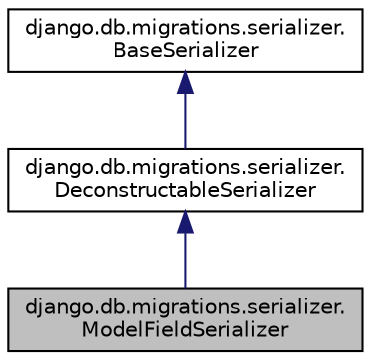 digraph "django.db.migrations.serializer.ModelFieldSerializer"
{
 // LATEX_PDF_SIZE
  edge [fontname="Helvetica",fontsize="10",labelfontname="Helvetica",labelfontsize="10"];
  node [fontname="Helvetica",fontsize="10",shape=record];
  Node1 [label="django.db.migrations.serializer.\lModelFieldSerializer",height=0.2,width=0.4,color="black", fillcolor="grey75", style="filled", fontcolor="black",tooltip=" "];
  Node2 -> Node1 [dir="back",color="midnightblue",fontsize="10",style="solid"];
  Node2 [label="django.db.migrations.serializer.\lDeconstructableSerializer",height=0.2,width=0.4,color="black", fillcolor="white", style="filled",URL="$classdjango_1_1db_1_1migrations_1_1serializer_1_1_deconstructable_serializer.html",tooltip=" "];
  Node3 -> Node2 [dir="back",color="midnightblue",fontsize="10",style="solid"];
  Node3 [label="django.db.migrations.serializer.\lBaseSerializer",height=0.2,width=0.4,color="black", fillcolor="white", style="filled",URL="$classdjango_1_1db_1_1migrations_1_1serializer_1_1_base_serializer.html",tooltip=" "];
}
